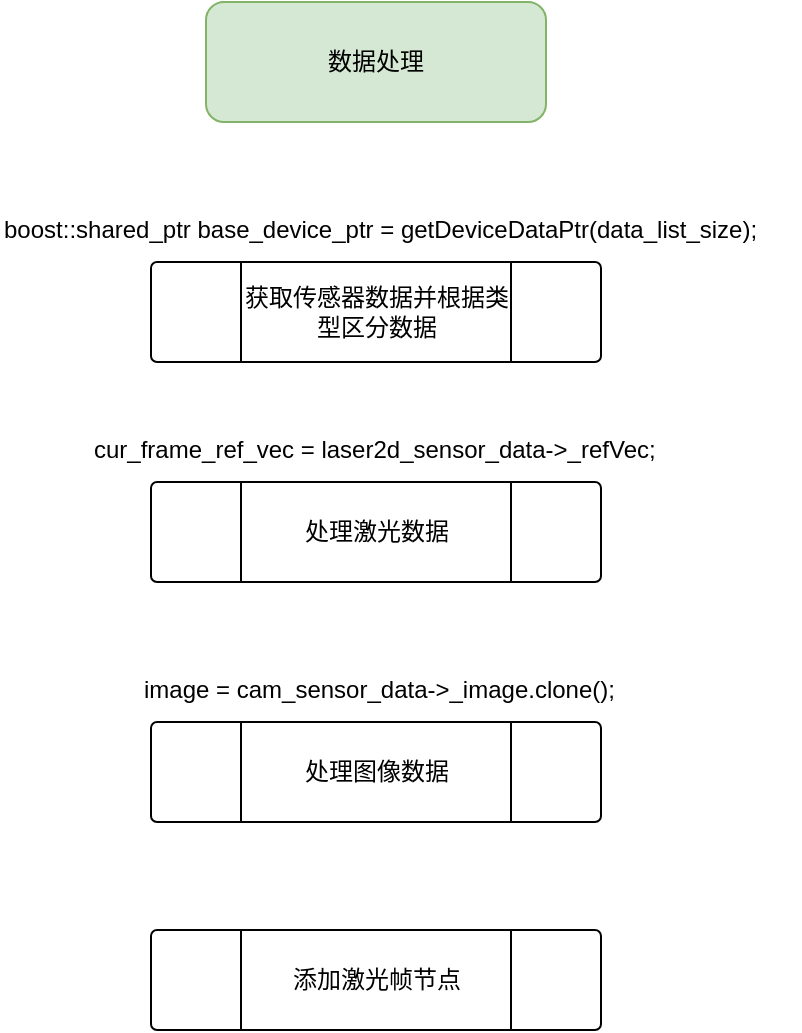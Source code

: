 <mxfile version="14.7.2" type="github">
  <diagram id="7af0laprpWHryiODikA8" name="Page-1">
    <mxGraphModel dx="1769" dy="-642" grid="1" gridSize="10" guides="1" tooltips="1" connect="1" arrows="1" fold="1" page="1" pageScale="1" pageWidth="827" pageHeight="1169" math="0" shadow="0">
      <root>
        <mxCell id="0" />
        <mxCell id="1" parent="0" />
        <mxCell id="SSkEU4zFnp9vtyKQEu0X-1" value="数据处理" style="rounded=1;whiteSpace=wrap;html=1;fillColor=#d5e8d4;strokeColor=#82b366;" parent="1" vertex="1">
          <mxGeometry x="-510" y="1240" width="170" height="60" as="geometry" />
        </mxCell>
        <mxCell id="SSkEU4zFnp9vtyKQEu0X-2" value="获取传感器数据并根据类型区分数据" style="verticalLabelPosition=middle;verticalAlign=middle;html=1;shape=process;whiteSpace=wrap;rounded=1;size=0.2;arcSize=6;labelPosition=center;align=center;" parent="1" vertex="1">
          <mxGeometry x="-537.5" y="1370" width="225" height="50" as="geometry" />
        </mxCell>
        <mxCell id="89U7coN5WzWLrx9k5VoA-1" value="boost::shared_ptr&lt;BaseSensorDeviceData&gt; base_device_ptr = getDeviceDataPtr(data_list_size);" style="text;whiteSpace=wrap;html=1;" vertex="1" parent="1">
          <mxGeometry x="-613" y="1340" width="400" height="30" as="geometry" />
        </mxCell>
        <mxCell id="89U7coN5WzWLrx9k5VoA-2" value="处理激光数据" style="verticalLabelPosition=middle;verticalAlign=middle;html=1;shape=process;whiteSpace=wrap;rounded=1;size=0.2;arcSize=6;labelPosition=center;align=center;" vertex="1" parent="1">
          <mxGeometry x="-537.5" y="1480" width="225" height="50" as="geometry" />
        </mxCell>
        <mxCell id="89U7coN5WzWLrx9k5VoA-3" value="image = cam_sensor_data-&gt;_image.clone();" style="text;whiteSpace=wrap;html=1;" vertex="1" parent="1">
          <mxGeometry x="-543" y="1570" width="260" height="30" as="geometry" />
        </mxCell>
        <mxCell id="89U7coN5WzWLrx9k5VoA-4" value="处理图像数据" style="verticalLabelPosition=middle;verticalAlign=middle;html=1;shape=process;whiteSpace=wrap;rounded=1;size=0.2;arcSize=6;labelPosition=center;align=center;" vertex="1" parent="1">
          <mxGeometry x="-537.5" y="1600" width="225" height="50" as="geometry" />
        </mxCell>
        <mxCell id="89U7coN5WzWLrx9k5VoA-5" value="cur_frame_ref_vec = laser2d_sensor_data-&gt;_refVec;" style="text;whiteSpace=wrap;html=1;" vertex="1" parent="1">
          <mxGeometry x="-568" y="1450" width="310" height="30" as="geometry" />
        </mxCell>
        <mxCell id="89U7coN5WzWLrx9k5VoA-6" value="添加激光帧节点" style="verticalLabelPosition=middle;verticalAlign=middle;html=1;shape=process;whiteSpace=wrap;rounded=1;size=0.2;arcSize=6;labelPosition=center;align=center;" vertex="1" parent="1">
          <mxGeometry x="-537.5" y="1704" width="225" height="50" as="geometry" />
        </mxCell>
      </root>
    </mxGraphModel>
  </diagram>
</mxfile>
